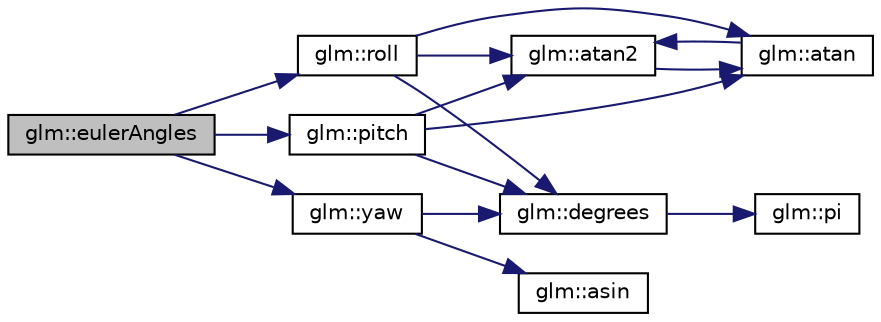 digraph "glm::eulerAngles"
{
  edge [fontname="Helvetica",fontsize="10",labelfontname="Helvetica",labelfontsize="10"];
  node [fontname="Helvetica",fontsize="10",shape=record];
  rankdir="LR";
  Node1 [label="glm::eulerAngles",height=0.2,width=0.4,color="black", fillcolor="grey75", style="filled", fontcolor="black"];
  Node1 -> Node2 [color="midnightblue",fontsize="10",style="solid"];
  Node2 [label="glm::pitch",height=0.2,width=0.4,color="black", fillcolor="white", style="filled",URL="$group__gtc__quaternion.html#gaf2a0323dbf6c6fb3f37b445aa899c1c7"];
  Node2 -> Node3 [color="midnightblue",fontsize="10",style="solid"];
  Node3 [label="glm::atan2",height=0.2,width=0.4,color="black", fillcolor="white", style="filled",URL="$group__gtx__compatibility.html#gabdc84536daab78c6a169eeb93cf9cb3b",tooltip="Arc tangent. Returns an angle whose tangent is y/x. The signs of x and y are used to determine what q..."];
  Node3 -> Node4 [color="midnightblue",fontsize="10",style="solid"];
  Node4 [label="glm::atan",height=0.2,width=0.4,color="black", fillcolor="white", style="filled",URL="$group__core__func__trigonometric.html#gabf80ac0817d1db032dd6a0969aa2b84a"];
  Node4 -> Node3 [color="midnightblue",fontsize="10",style="solid"];
  Node2 -> Node5 [color="midnightblue",fontsize="10",style="solid"];
  Node5 [label="glm::degrees",height=0.2,width=0.4,color="black", fillcolor="white", style="filled",URL="$group__core__func__trigonometric.html#gaf4e5661bd1c993f6090d49e988a4c78a"];
  Node5 -> Node6 [color="midnightblue",fontsize="10",style="solid"];
  Node6 [label="glm::pi",height=0.2,width=0.4,color="black", fillcolor="white", style="filled",URL="$group__gtc__constants.html#gae671930537266a9a650ccb4b88757692"];
  Node2 -> Node4 [color="midnightblue",fontsize="10",style="solid"];
  Node1 -> Node7 [color="midnightblue",fontsize="10",style="solid"];
  Node7 [label="glm::yaw",height=0.2,width=0.4,color="black", fillcolor="white", style="filled",URL="$group__gtc__quaternion.html#gaac012c1a6bc37ce07a87745d9c596eed"];
  Node7 -> Node8 [color="midnightblue",fontsize="10",style="solid"];
  Node8 [label="glm::asin",height=0.2,width=0.4,color="black", fillcolor="white", style="filled",URL="$group__core__func__trigonometric.html#gafca5e8c71ea06be0840227b4aafc5680"];
  Node7 -> Node5 [color="midnightblue",fontsize="10",style="solid"];
  Node1 -> Node9 [color="midnightblue",fontsize="10",style="solid"];
  Node9 [label="glm::roll",height=0.2,width=0.4,color="black", fillcolor="white", style="filled",URL="$group__gtc__quaternion.html#ga7ef4c8c1ce1ca988add2f73392db0a06"];
  Node9 -> Node3 [color="midnightblue",fontsize="10",style="solid"];
  Node9 -> Node5 [color="midnightblue",fontsize="10",style="solid"];
  Node9 -> Node4 [color="midnightblue",fontsize="10",style="solid"];
}
